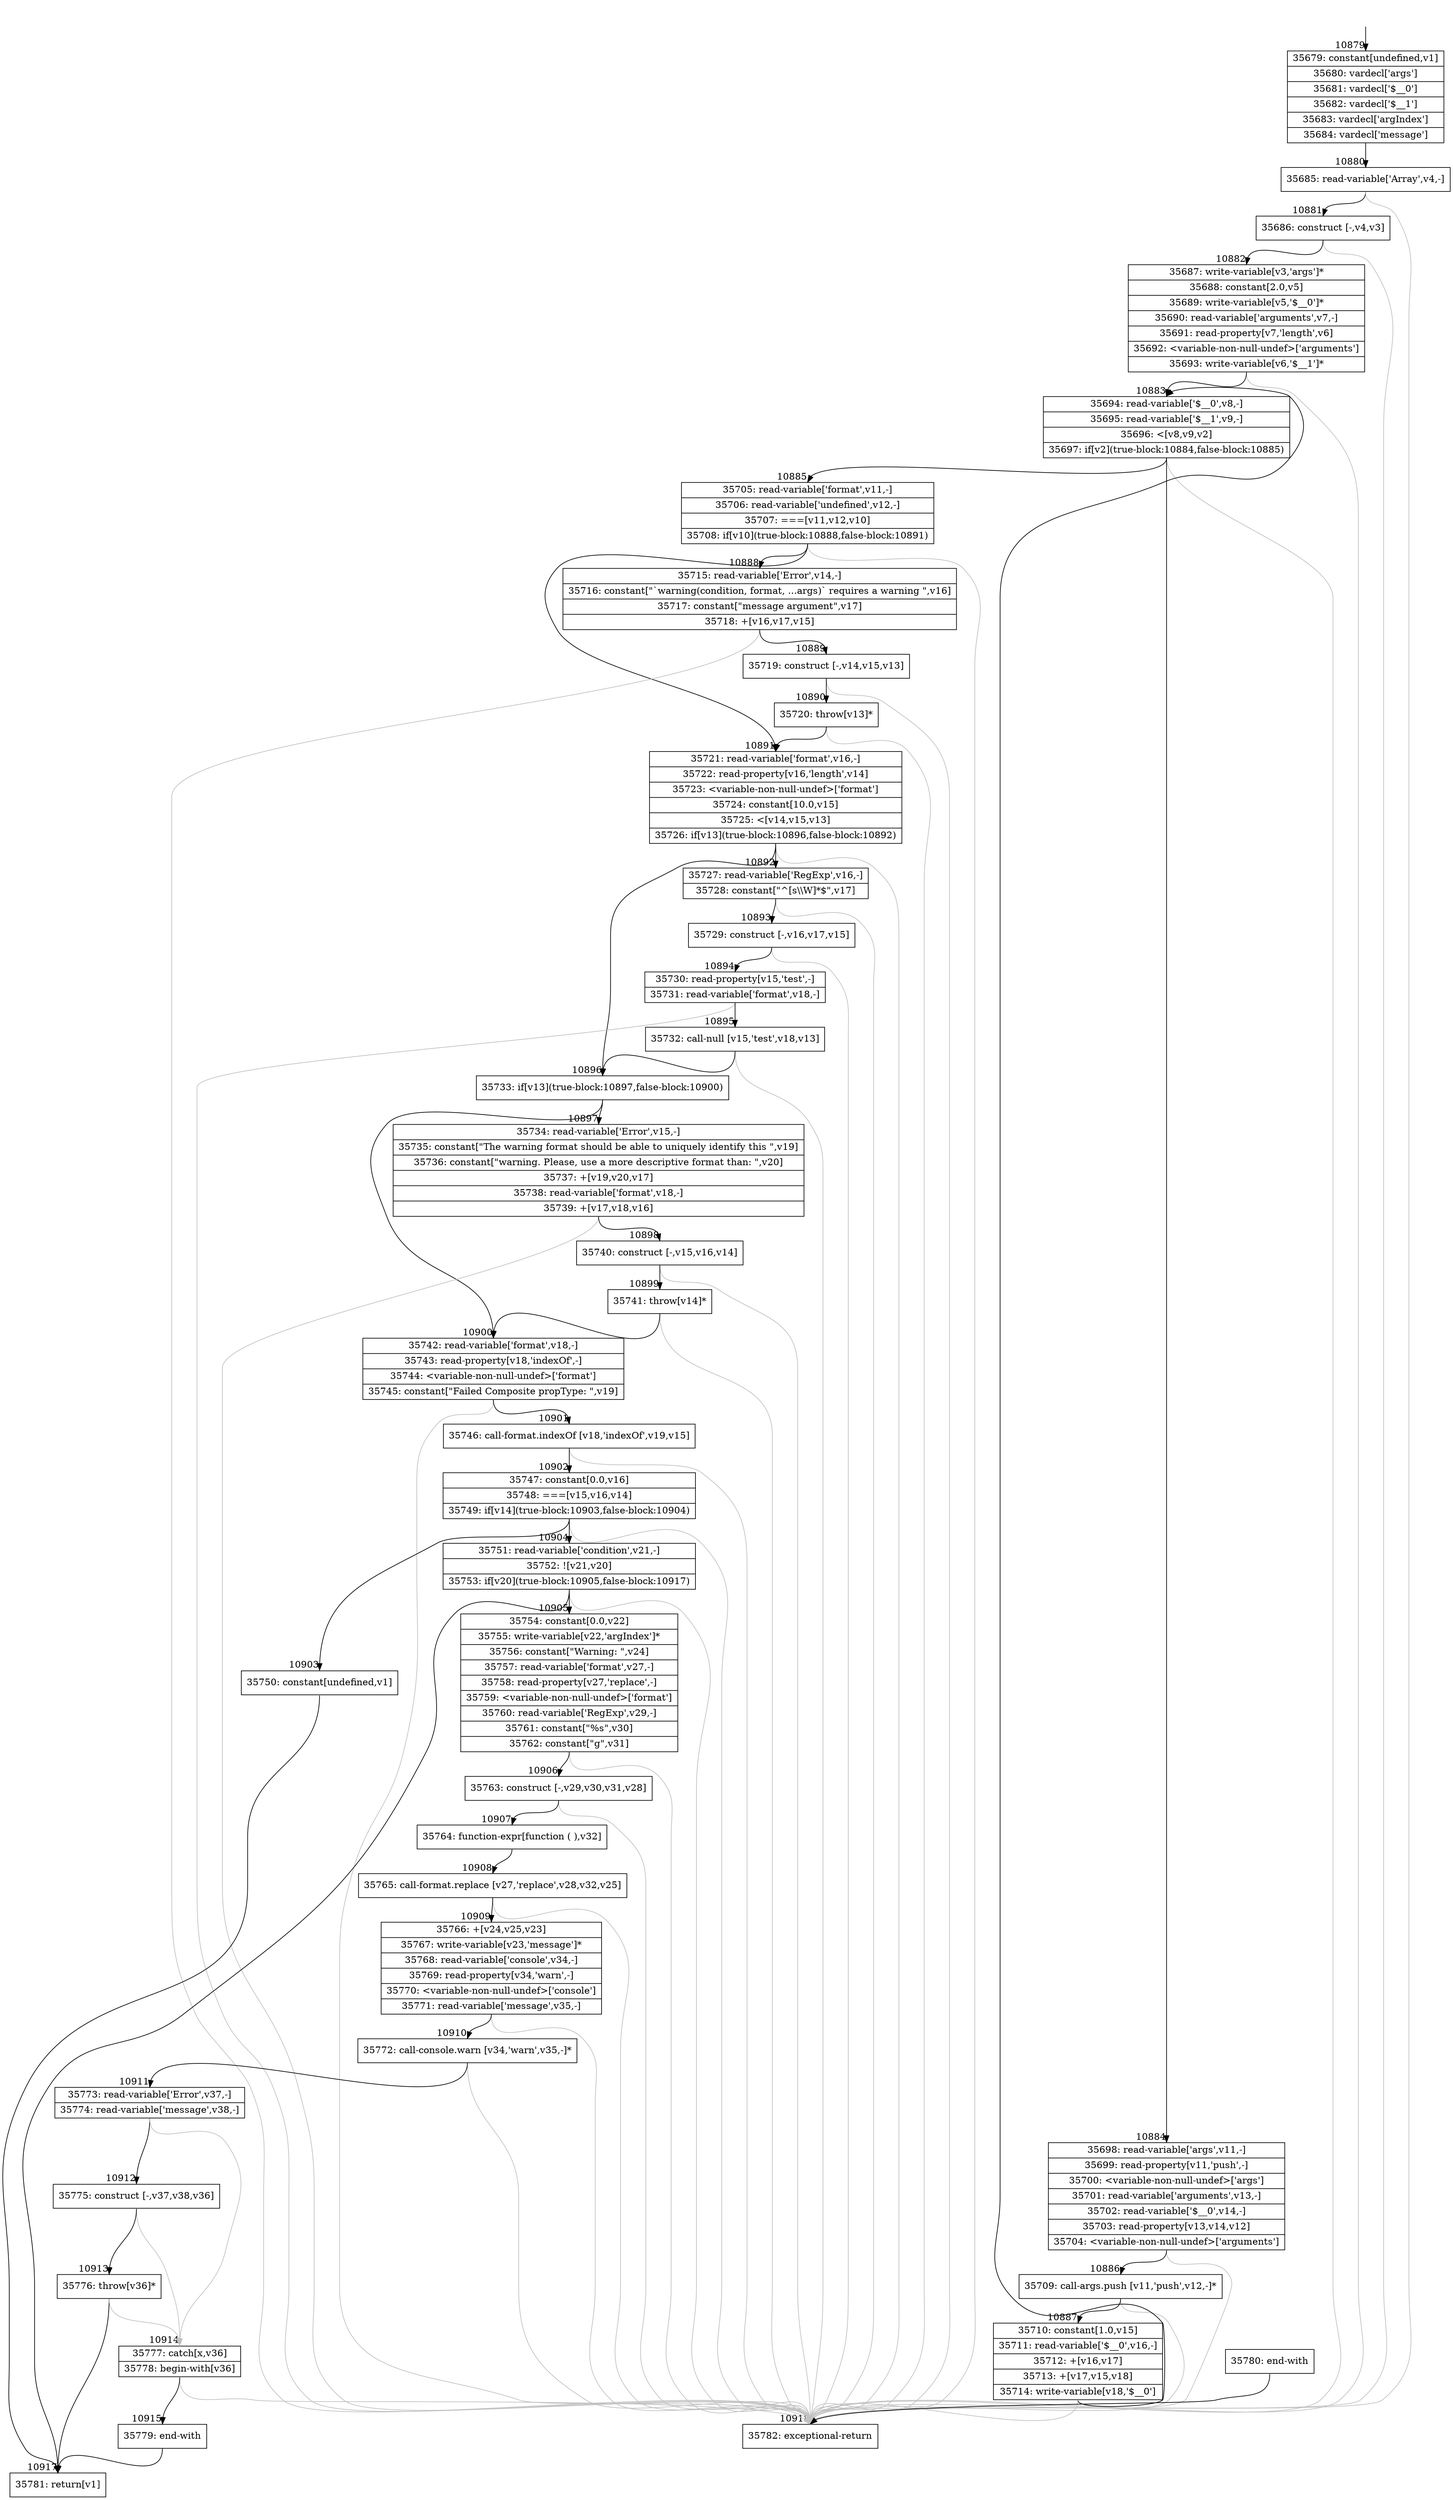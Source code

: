 digraph {
rankdir="TD"
BB_entry817[shape=none,label=""];
BB_entry817 -> BB10879 [tailport=s, headport=n, headlabel="    10879"]
BB10879 [shape=record label="{35679: constant[undefined,v1]|35680: vardecl['args']|35681: vardecl['$__0']|35682: vardecl['$__1']|35683: vardecl['argIndex']|35684: vardecl['message']}" ] 
BB10879 -> BB10880 [tailport=s, headport=n, headlabel="      10880"]
BB10880 [shape=record label="{35685: read-variable['Array',v4,-]}" ] 
BB10880 -> BB10881 [tailport=s, headport=n, headlabel="      10881"]
BB10880 -> BB10918 [tailport=s, headport=n, color=gray, headlabel="      10918"]
BB10881 [shape=record label="{35686: construct [-,v4,v3]}" ] 
BB10881 -> BB10882 [tailport=s, headport=n, headlabel="      10882"]
BB10881 -> BB10918 [tailport=s, headport=n, color=gray]
BB10882 [shape=record label="{35687: write-variable[v3,'args']*|35688: constant[2.0,v5]|35689: write-variable[v5,'$__0']*|35690: read-variable['arguments',v7,-]|35691: read-property[v7,'length',v6]|35692: \<variable-non-null-undef\>['arguments']|35693: write-variable[v6,'$__1']*}" ] 
BB10882 -> BB10883 [tailport=s, headport=n, headlabel="      10883"]
BB10882 -> BB10918 [tailport=s, headport=n, color=gray]
BB10883 [shape=record label="{35694: read-variable['$__0',v8,-]|35695: read-variable['$__1',v9,-]|35696: \<[v8,v9,v2]|35697: if[v2](true-block:10884,false-block:10885)}" ] 
BB10883 -> BB10884 [tailport=s, headport=n, headlabel="      10884"]
BB10883 -> BB10885 [tailport=s, headport=n, headlabel="      10885"]
BB10883 -> BB10918 [tailport=s, headport=n, color=gray]
BB10884 [shape=record label="{35698: read-variable['args',v11,-]|35699: read-property[v11,'push',-]|35700: \<variable-non-null-undef\>['args']|35701: read-variable['arguments',v13,-]|35702: read-variable['$__0',v14,-]|35703: read-property[v13,v14,v12]|35704: \<variable-non-null-undef\>['arguments']}" ] 
BB10884 -> BB10886 [tailport=s, headport=n, headlabel="      10886"]
BB10884 -> BB10918 [tailport=s, headport=n, color=gray]
BB10885 [shape=record label="{35705: read-variable['format',v11,-]|35706: read-variable['undefined',v12,-]|35707: ===[v11,v12,v10]|35708: if[v10](true-block:10888,false-block:10891)}" ] 
BB10885 -> BB10888 [tailport=s, headport=n, headlabel="      10888"]
BB10885 -> BB10891 [tailport=s, headport=n, headlabel="      10891"]
BB10885 -> BB10918 [tailport=s, headport=n, color=gray]
BB10886 [shape=record label="{35709: call-args.push [v11,'push',v12,-]*}" ] 
BB10886 -> BB10887 [tailport=s, headport=n, headlabel="      10887"]
BB10886 -> BB10918 [tailport=s, headport=n, color=gray]
BB10887 [shape=record label="{35710: constant[1.0,v15]|35711: read-variable['$__0',v16,-]|35712: +[v16,v17]|35713: +[v17,v15,v18]|35714: write-variable[v18,'$__0']}" ] 
BB10887 -> BB10883 [tailport=s, headport=n]
BB10887 -> BB10918 [tailport=s, headport=n, color=gray]
BB10888 [shape=record label="{35715: read-variable['Error',v14,-]|35716: constant[\"`warning(condition, format, ...args)` requires a warning \",v16]|35717: constant[\"message argument\",v17]|35718: +[v16,v17,v15]}" ] 
BB10888 -> BB10889 [tailport=s, headport=n, headlabel="      10889"]
BB10888 -> BB10918 [tailport=s, headport=n, color=gray]
BB10889 [shape=record label="{35719: construct [-,v14,v15,v13]}" ] 
BB10889 -> BB10890 [tailport=s, headport=n, headlabel="      10890"]
BB10889 -> BB10918 [tailport=s, headport=n, color=gray]
BB10890 [shape=record label="{35720: throw[v13]*}" ] 
BB10890 -> BB10891 [tailport=s, headport=n]
BB10890 -> BB10918 [tailport=s, headport=n, color=gray]
BB10891 [shape=record label="{35721: read-variable['format',v16,-]|35722: read-property[v16,'length',v14]|35723: \<variable-non-null-undef\>['format']|35724: constant[10.0,v15]|35725: \<[v14,v15,v13]|35726: if[v13](true-block:10896,false-block:10892)}" ] 
BB10891 -> BB10896 [tailport=s, headport=n, headlabel="      10896"]
BB10891 -> BB10892 [tailport=s, headport=n, headlabel="      10892"]
BB10891 -> BB10918 [tailport=s, headport=n, color=gray]
BB10892 [shape=record label="{35727: read-variable['RegExp',v16,-]|35728: constant[\"^[s\\\\W]*$\",v17]}" ] 
BB10892 -> BB10893 [tailport=s, headport=n, headlabel="      10893"]
BB10892 -> BB10918 [tailport=s, headport=n, color=gray]
BB10893 [shape=record label="{35729: construct [-,v16,v17,v15]}" ] 
BB10893 -> BB10894 [tailport=s, headport=n, headlabel="      10894"]
BB10893 -> BB10918 [tailport=s, headport=n, color=gray]
BB10894 [shape=record label="{35730: read-property[v15,'test',-]|35731: read-variable['format',v18,-]}" ] 
BB10894 -> BB10895 [tailport=s, headport=n, headlabel="      10895"]
BB10894 -> BB10918 [tailport=s, headport=n, color=gray]
BB10895 [shape=record label="{35732: call-null [v15,'test',v18,v13]}" ] 
BB10895 -> BB10896 [tailport=s, headport=n]
BB10895 -> BB10918 [tailport=s, headport=n, color=gray]
BB10896 [shape=record label="{35733: if[v13](true-block:10897,false-block:10900)}" ] 
BB10896 -> BB10897 [tailport=s, headport=n, headlabel="      10897"]
BB10896 -> BB10900 [tailport=s, headport=n, headlabel="      10900"]
BB10897 [shape=record label="{35734: read-variable['Error',v15,-]|35735: constant[\"The warning format should be able to uniquely identify this \",v19]|35736: constant[\"warning. Please, use a more descriptive format than: \",v20]|35737: +[v19,v20,v17]|35738: read-variable['format',v18,-]|35739: +[v17,v18,v16]}" ] 
BB10897 -> BB10898 [tailport=s, headport=n, headlabel="      10898"]
BB10897 -> BB10918 [tailport=s, headport=n, color=gray]
BB10898 [shape=record label="{35740: construct [-,v15,v16,v14]}" ] 
BB10898 -> BB10899 [tailport=s, headport=n, headlabel="      10899"]
BB10898 -> BB10918 [tailport=s, headport=n, color=gray]
BB10899 [shape=record label="{35741: throw[v14]*}" ] 
BB10899 -> BB10900 [tailport=s, headport=n]
BB10899 -> BB10918 [tailport=s, headport=n, color=gray]
BB10900 [shape=record label="{35742: read-variable['format',v18,-]|35743: read-property[v18,'indexOf',-]|35744: \<variable-non-null-undef\>['format']|35745: constant[\"Failed Composite propType: \",v19]}" ] 
BB10900 -> BB10901 [tailport=s, headport=n, headlabel="      10901"]
BB10900 -> BB10918 [tailport=s, headport=n, color=gray]
BB10901 [shape=record label="{35746: call-format.indexOf [v18,'indexOf',v19,v15]}" ] 
BB10901 -> BB10902 [tailport=s, headport=n, headlabel="      10902"]
BB10901 -> BB10918 [tailport=s, headport=n, color=gray]
BB10902 [shape=record label="{35747: constant[0.0,v16]|35748: ===[v15,v16,v14]|35749: if[v14](true-block:10903,false-block:10904)}" ] 
BB10902 -> BB10903 [tailport=s, headport=n, headlabel="      10903"]
BB10902 -> BB10904 [tailport=s, headport=n, headlabel="      10904"]
BB10902 -> BB10918 [tailport=s, headport=n, color=gray]
BB10903 [shape=record label="{35750: constant[undefined,v1]}" ] 
BB10903 -> BB10917 [tailport=s, headport=n, headlabel="      10917"]
BB10904 [shape=record label="{35751: read-variable['condition',v21,-]|35752: ![v21,v20]|35753: if[v20](true-block:10905,false-block:10917)}" ] 
BB10904 -> BB10905 [tailport=s, headport=n, headlabel="      10905"]
BB10904 -> BB10917 [tailport=s, headport=n]
BB10904 -> BB10918 [tailport=s, headport=n, color=gray]
BB10905 [shape=record label="{35754: constant[0.0,v22]|35755: write-variable[v22,'argIndex']*|35756: constant[\"Warning: \",v24]|35757: read-variable['format',v27,-]|35758: read-property[v27,'replace',-]|35759: \<variable-non-null-undef\>['format']|35760: read-variable['RegExp',v29,-]|35761: constant[\"%s\",v30]|35762: constant[\"g\",v31]}" ] 
BB10905 -> BB10906 [tailport=s, headport=n, headlabel="      10906"]
BB10905 -> BB10918 [tailport=s, headport=n, color=gray]
BB10906 [shape=record label="{35763: construct [-,v29,v30,v31,v28]}" ] 
BB10906 -> BB10907 [tailport=s, headport=n, headlabel="      10907"]
BB10906 -> BB10918 [tailport=s, headport=n, color=gray]
BB10907 [shape=record label="{35764: function-expr[function ( ),v32]}" ] 
BB10907 -> BB10908 [tailport=s, headport=n, headlabel="      10908"]
BB10908 [shape=record label="{35765: call-format.replace [v27,'replace',v28,v32,v25]}" ] 
BB10908 -> BB10909 [tailport=s, headport=n, headlabel="      10909"]
BB10908 -> BB10918 [tailport=s, headport=n, color=gray]
BB10909 [shape=record label="{35766: +[v24,v25,v23]|35767: write-variable[v23,'message']*|35768: read-variable['console',v34,-]|35769: read-property[v34,'warn',-]|35770: \<variable-non-null-undef\>['console']|35771: read-variable['message',v35,-]}" ] 
BB10909 -> BB10910 [tailport=s, headport=n, headlabel="      10910"]
BB10909 -> BB10918 [tailport=s, headport=n, color=gray]
BB10910 [shape=record label="{35772: call-console.warn [v34,'warn',v35,-]*}" ] 
BB10910 -> BB10911 [tailport=s, headport=n, headlabel="      10911"]
BB10910 -> BB10918 [tailport=s, headport=n, color=gray]
BB10911 [shape=record label="{35773: read-variable['Error',v37,-]|35774: read-variable['message',v38,-]}" ] 
BB10911 -> BB10912 [tailport=s, headport=n, headlabel="      10912"]
BB10911 -> BB10914 [tailport=s, headport=n, color=gray, headlabel="      10914"]
BB10912 [shape=record label="{35775: construct [-,v37,v38,v36]}" ] 
BB10912 -> BB10913 [tailport=s, headport=n, headlabel="      10913"]
BB10912 -> BB10914 [tailport=s, headport=n, color=gray]
BB10913 [shape=record label="{35776: throw[v36]*}" ] 
BB10913 -> BB10917 [tailport=s, headport=n]
BB10913 -> BB10914 [tailport=s, headport=n, color=gray]
BB10914 [shape=record label="{35777: catch[x,v36]|35778: begin-with[v36]}" ] 
BB10914 -> BB10915 [tailport=s, headport=n, headlabel="      10915"]
BB10914 -> BB10918 [tailport=s, headport=n, color=gray]
BB10915 [shape=record label="{35779: end-with}" ] 
BB10915 -> BB10917 [tailport=s, headport=n]
BB10916 [shape=record label="{35780: end-with}" ] 
BB10916 -> BB10918 [tailport=s, headport=n]
BB10917 [shape=record label="{35781: return[v1]}" ] 
BB10918 [shape=record label="{35782: exceptional-return}" ] 
//#$~ 19554
}
